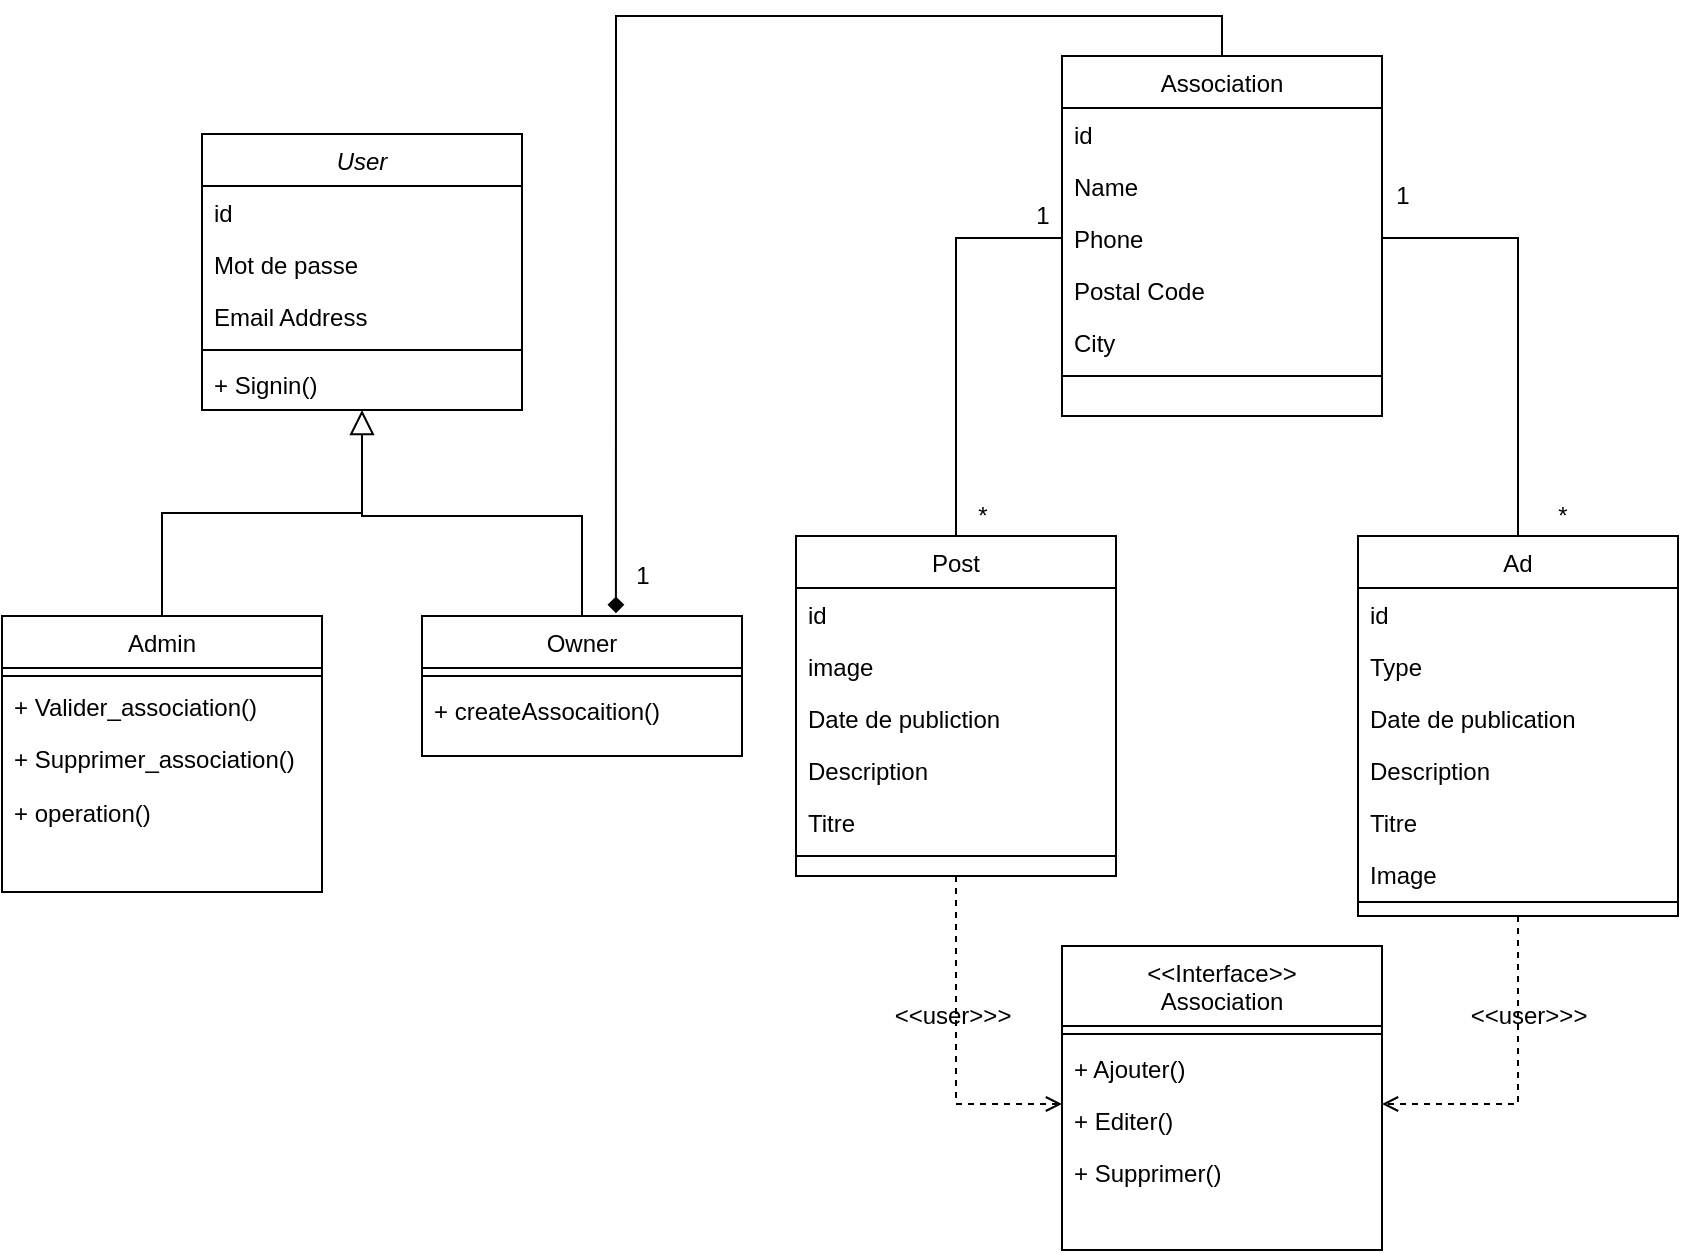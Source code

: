 <mxfile version="19.0.3" type="github">
  <diagram id="C5RBs43oDa-KdzZeNtuy" name="Page-1">
    <mxGraphModel dx="1043" dy="628" grid="1" gridSize="10" guides="1" tooltips="1" connect="1" arrows="1" fold="1" page="1" pageScale="1" pageWidth="827" pageHeight="1169" math="0" shadow="0">
      <root>
        <mxCell id="WIyWlLk6GJQsqaUBKTNV-0" />
        <mxCell id="WIyWlLk6GJQsqaUBKTNV-1" parent="WIyWlLk6GJQsqaUBKTNV-0" />
        <mxCell id="zkfFHV4jXpPFQw0GAbJ--6" value="Admin" style="swimlane;fontStyle=0;align=center;verticalAlign=top;childLayout=stackLayout;horizontal=1;startSize=26;horizontalStack=0;resizeParent=1;resizeLast=0;collapsible=1;marginBottom=0;rounded=0;shadow=0;strokeWidth=1;" parent="WIyWlLk6GJQsqaUBKTNV-1" vertex="1">
          <mxGeometry x="120" y="360" width="160" height="138" as="geometry">
            <mxRectangle x="130" y="380" width="160" height="26" as="alternateBounds" />
          </mxGeometry>
        </mxCell>
        <mxCell id="zkfFHV4jXpPFQw0GAbJ--9" value="" style="line;html=1;strokeWidth=1;align=left;verticalAlign=middle;spacingTop=-1;spacingLeft=3;spacingRight=3;rotatable=0;labelPosition=right;points=[];portConstraint=eastwest;" parent="zkfFHV4jXpPFQw0GAbJ--6" vertex="1">
          <mxGeometry y="26" width="160" height="8" as="geometry" />
        </mxCell>
        <mxCell id="KEjHeYTwMcfogDf16ijO-74" style="edgeStyle=orthogonalEdgeStyle;rounded=0;orthogonalLoop=1;jettySize=auto;html=1;startArrow=none;startFill=0;endArrow=none;endFill=0;" parent="WIyWlLk6GJQsqaUBKTNV-1" source="zkfFHV4jXpPFQw0GAbJ--13" edge="1">
          <mxGeometry relative="1" as="geometry">
            <mxPoint x="300" y="270" as="targetPoint" />
            <Array as="points">
              <mxPoint x="410" y="310" />
              <mxPoint x="300" y="310" />
            </Array>
          </mxGeometry>
        </mxCell>
        <mxCell id="zkfFHV4jXpPFQw0GAbJ--13" value="Owner" style="swimlane;fontStyle=0;align=center;verticalAlign=top;childLayout=stackLayout;horizontal=1;startSize=26;horizontalStack=0;resizeParent=1;resizeLast=0;collapsible=1;marginBottom=0;rounded=0;shadow=0;strokeWidth=1;" parent="WIyWlLk6GJQsqaUBKTNV-1" vertex="1">
          <mxGeometry x="330" y="360" width="160" height="70" as="geometry">
            <mxRectangle x="340" y="380" width="170" height="26" as="alternateBounds" />
          </mxGeometry>
        </mxCell>
        <mxCell id="zkfFHV4jXpPFQw0GAbJ--15" value="" style="line;html=1;strokeWidth=1;align=left;verticalAlign=middle;spacingTop=-1;spacingLeft=3;spacingRight=3;rotatable=0;labelPosition=right;points=[];portConstraint=eastwest;" parent="zkfFHV4jXpPFQw0GAbJ--13" vertex="1">
          <mxGeometry y="26" width="160" height="8" as="geometry" />
        </mxCell>
        <mxCell id="jeSu_R8D_eGqDgNZDt5c-6" value="+ createAssocaition()" style="text;align=left;verticalAlign=top;spacingLeft=4;spacingRight=4;overflow=hidden;rotatable=0;points=[[0,0.5],[1,0.5]];portConstraint=eastwest;" vertex="1" parent="zkfFHV4jXpPFQw0GAbJ--13">
          <mxGeometry y="34" width="160" height="26" as="geometry" />
        </mxCell>
        <mxCell id="KEjHeYTwMcfogDf16ijO-29" value="User" style="swimlane;fontStyle=2;align=center;verticalAlign=top;childLayout=stackLayout;horizontal=1;startSize=26;horizontalStack=0;resizeParent=1;resizeLast=0;collapsible=1;marginBottom=0;rounded=0;shadow=0;strokeWidth=1;" parent="WIyWlLk6GJQsqaUBKTNV-1" vertex="1">
          <mxGeometry x="220" y="119" width="160" height="138" as="geometry">
            <mxRectangle x="230" y="140" width="160" height="26" as="alternateBounds" />
          </mxGeometry>
        </mxCell>
        <mxCell id="KEjHeYTwMcfogDf16ijO-30" value="id" style="text;align=left;verticalAlign=top;spacingLeft=4;spacingRight=4;overflow=hidden;rotatable=0;points=[[0,0.5],[1,0.5]];portConstraint=eastwest;" parent="KEjHeYTwMcfogDf16ijO-29" vertex="1">
          <mxGeometry y="26" width="160" height="26" as="geometry" />
        </mxCell>
        <mxCell id="KEjHeYTwMcfogDf16ijO-31" value="Mot de passe" style="text;align=left;verticalAlign=top;spacingLeft=4;spacingRight=4;overflow=hidden;rotatable=0;points=[[0,0.5],[1,0.5]];portConstraint=eastwest;rounded=0;shadow=0;html=0;" parent="KEjHeYTwMcfogDf16ijO-29" vertex="1">
          <mxGeometry y="52" width="160" height="26" as="geometry" />
        </mxCell>
        <mxCell id="KEjHeYTwMcfogDf16ijO-32" value="Email Address" style="text;align=left;verticalAlign=top;spacingLeft=4;spacingRight=4;overflow=hidden;rotatable=0;points=[[0,0.5],[1,0.5]];portConstraint=eastwest;rounded=0;shadow=0;html=0;" parent="KEjHeYTwMcfogDf16ijO-29" vertex="1">
          <mxGeometry y="78" width="160" height="26" as="geometry" />
        </mxCell>
        <mxCell id="KEjHeYTwMcfogDf16ijO-33" value="" style="line;html=1;strokeWidth=1;align=left;verticalAlign=middle;spacingTop=-1;spacingLeft=3;spacingRight=3;rotatable=0;labelPosition=right;points=[];portConstraint=eastwest;" parent="KEjHeYTwMcfogDf16ijO-29" vertex="1">
          <mxGeometry y="104" width="160" height="8" as="geometry" />
        </mxCell>
        <mxCell id="KEjHeYTwMcfogDf16ijO-34" value="+ Signin()" style="text;align=left;verticalAlign=top;spacingLeft=4;spacingRight=4;overflow=hidden;rotatable=0;points=[[0,0.5],[1,0.5]];portConstraint=eastwest;" parent="KEjHeYTwMcfogDf16ijO-29" vertex="1">
          <mxGeometry y="112" width="160" height="26" as="geometry" />
        </mxCell>
        <mxCell id="KEjHeYTwMcfogDf16ijO-35" value="Admin" style="swimlane;fontStyle=0;align=center;verticalAlign=top;childLayout=stackLayout;horizontal=1;startSize=26;horizontalStack=0;resizeParent=1;resizeLast=0;collapsible=1;marginBottom=0;rounded=0;shadow=0;strokeWidth=1;" parent="WIyWlLk6GJQsqaUBKTNV-1" vertex="1">
          <mxGeometry x="120" y="360" width="160" height="138" as="geometry">
            <mxRectangle x="130" y="380" width="160" height="26" as="alternateBounds" />
          </mxGeometry>
        </mxCell>
        <mxCell id="KEjHeYTwMcfogDf16ijO-41" value="" style="endArrow=block;endSize=10;endFill=0;shadow=0;strokeWidth=1;rounded=0;edgeStyle=elbowEdgeStyle;elbow=vertical;" parent="WIyWlLk6GJQsqaUBKTNV-1" source="KEjHeYTwMcfogDf16ijO-35" target="KEjHeYTwMcfogDf16ijO-29" edge="1">
          <mxGeometry width="160" relative="1" as="geometry">
            <mxPoint x="200" y="203" as="sourcePoint" />
            <mxPoint x="200" y="203" as="targetPoint" />
          </mxGeometry>
        </mxCell>
        <mxCell id="KEjHeYTwMcfogDf16ijO-77" style="edgeStyle=orthogonalEdgeStyle;rounded=0;orthogonalLoop=1;jettySize=auto;html=1;entryX=0.606;entryY=-0.02;entryDx=0;entryDy=0;entryPerimeter=0;startArrow=none;startFill=0;endArrow=diamond;endFill=1;exitX=0.5;exitY=0;exitDx=0;exitDy=0;" parent="WIyWlLk6GJQsqaUBKTNV-1" source="KEjHeYTwMcfogDf16ijO-42" target="zkfFHV4jXpPFQw0GAbJ--13" edge="1">
          <mxGeometry relative="1" as="geometry" />
        </mxCell>
        <mxCell id="KEjHeYTwMcfogDf16ijO-42" value="Association" style="swimlane;fontStyle=0;align=center;verticalAlign=top;childLayout=stackLayout;horizontal=1;startSize=26;horizontalStack=0;resizeParent=1;resizeLast=0;collapsible=1;marginBottom=0;rounded=0;shadow=0;strokeWidth=1;" parent="WIyWlLk6GJQsqaUBKTNV-1" vertex="1">
          <mxGeometry x="650" y="80" width="160" height="180" as="geometry">
            <mxRectangle x="550" y="140" width="160" height="26" as="alternateBounds" />
          </mxGeometry>
        </mxCell>
        <mxCell id="KEjHeYTwMcfogDf16ijO-43" value="id" style="text;align=left;verticalAlign=top;spacingLeft=4;spacingRight=4;overflow=hidden;rotatable=0;points=[[0,0.5],[1,0.5]];portConstraint=eastwest;" parent="KEjHeYTwMcfogDf16ijO-42" vertex="1">
          <mxGeometry y="26" width="160" height="26" as="geometry" />
        </mxCell>
        <mxCell id="KEjHeYTwMcfogDf16ijO-44" value="Name" style="text;align=left;verticalAlign=top;spacingLeft=4;spacingRight=4;overflow=hidden;rotatable=0;points=[[0,0.5],[1,0.5]];portConstraint=eastwest;rounded=0;shadow=0;html=0;" parent="KEjHeYTwMcfogDf16ijO-42" vertex="1">
          <mxGeometry y="52" width="160" height="26" as="geometry" />
        </mxCell>
        <mxCell id="KEjHeYTwMcfogDf16ijO-45" value="Phone" style="text;align=left;verticalAlign=top;spacingLeft=4;spacingRight=4;overflow=hidden;rotatable=0;points=[[0,0.5],[1,0.5]];portConstraint=eastwest;rounded=0;shadow=0;html=0;" parent="KEjHeYTwMcfogDf16ijO-42" vertex="1">
          <mxGeometry y="78" width="160" height="26" as="geometry" />
        </mxCell>
        <mxCell id="KEjHeYTwMcfogDf16ijO-46" value="Postal Code" style="text;align=left;verticalAlign=top;spacingLeft=4;spacingRight=4;overflow=hidden;rotatable=0;points=[[0,0.5],[1,0.5]];portConstraint=eastwest;rounded=0;shadow=0;html=0;" parent="KEjHeYTwMcfogDf16ijO-42" vertex="1">
          <mxGeometry y="104" width="160" height="26" as="geometry" />
        </mxCell>
        <mxCell id="KEjHeYTwMcfogDf16ijO-47" value="City" style="text;align=left;verticalAlign=top;spacingLeft=4;spacingRight=4;overflow=hidden;rotatable=0;points=[[0,0.5],[1,0.5]];portConstraint=eastwest;rounded=0;shadow=0;html=0;" parent="KEjHeYTwMcfogDf16ijO-42" vertex="1">
          <mxGeometry y="130" width="160" height="26" as="geometry" />
        </mxCell>
        <mxCell id="KEjHeYTwMcfogDf16ijO-48" value="" style="line;html=1;strokeWidth=1;align=left;verticalAlign=middle;spacingTop=-1;spacingLeft=3;spacingRight=3;rotatable=0;labelPosition=right;points=[];portConstraint=eastwest;" parent="KEjHeYTwMcfogDf16ijO-42" vertex="1">
          <mxGeometry y="156" width="160" height="8" as="geometry" />
        </mxCell>
        <mxCell id="KEjHeYTwMcfogDf16ijO-51" value="1" style="text;html=1;align=center;verticalAlign=middle;resizable=0;points=[];autosize=1;strokeColor=none;fillColor=none;" parent="WIyWlLk6GJQsqaUBKTNV-1" vertex="1">
          <mxGeometry x="430" y="330" width="20" height="20" as="geometry" />
        </mxCell>
        <mxCell id="KEjHeYTwMcfogDf16ijO-52" style="edgeStyle=orthogonalEdgeStyle;rounded=0;orthogonalLoop=1;jettySize=auto;html=1;entryX=0;entryY=0.5;entryDx=0;entryDy=0;dashed=1;startArrow=none;startFill=0;endArrow=open;endFill=0;" parent="WIyWlLk6GJQsqaUBKTNV-1" source="KEjHeYTwMcfogDf16ijO-54" edge="1">
          <mxGeometry relative="1" as="geometry">
            <mxPoint x="650" y="604" as="targetPoint" />
            <Array as="points">
              <mxPoint x="597" y="604" />
            </Array>
          </mxGeometry>
        </mxCell>
        <mxCell id="KEjHeYTwMcfogDf16ijO-53" style="edgeStyle=orthogonalEdgeStyle;rounded=0;orthogonalLoop=1;jettySize=auto;html=1;entryX=0;entryY=0.5;entryDx=0;entryDy=0;startArrow=none;startFill=0;endArrow=none;endFill=0;" parent="WIyWlLk6GJQsqaUBKTNV-1" source="KEjHeYTwMcfogDf16ijO-54" target="KEjHeYTwMcfogDf16ijO-45" edge="1">
          <mxGeometry relative="1" as="geometry" />
        </mxCell>
        <mxCell id="KEjHeYTwMcfogDf16ijO-54" value="Post" style="swimlane;fontStyle=0;align=center;verticalAlign=top;childLayout=stackLayout;horizontal=1;startSize=26;horizontalStack=0;resizeParent=1;resizeLast=0;collapsible=1;marginBottom=0;rounded=0;shadow=0;strokeWidth=1;" parent="WIyWlLk6GJQsqaUBKTNV-1" vertex="1">
          <mxGeometry x="517" y="320" width="160" height="170" as="geometry">
            <mxRectangle x="130" y="380" width="160" height="26" as="alternateBounds" />
          </mxGeometry>
        </mxCell>
        <mxCell id="KEjHeYTwMcfogDf16ijO-55" value="id" style="text;align=left;verticalAlign=top;spacingLeft=4;spacingRight=4;overflow=hidden;rotatable=0;points=[[0,0.5],[1,0.5]];portConstraint=eastwest;" parent="KEjHeYTwMcfogDf16ijO-54" vertex="1">
          <mxGeometry y="26" width="160" height="26" as="geometry" />
        </mxCell>
        <mxCell id="KEjHeYTwMcfogDf16ijO-56" value="image" style="text;align=left;verticalAlign=top;spacingLeft=4;spacingRight=4;overflow=hidden;rotatable=0;points=[[0,0.5],[1,0.5]];portConstraint=eastwest;rounded=0;shadow=0;html=0;" parent="KEjHeYTwMcfogDf16ijO-54" vertex="1">
          <mxGeometry y="52" width="160" height="26" as="geometry" />
        </mxCell>
        <mxCell id="KEjHeYTwMcfogDf16ijO-85" value="Date de publiction" style="text;align=left;verticalAlign=top;spacingLeft=4;spacingRight=4;overflow=hidden;rotatable=0;points=[[0,0.5],[1,0.5]];portConstraint=eastwest;rounded=0;shadow=0;html=0;" parent="KEjHeYTwMcfogDf16ijO-54" vertex="1">
          <mxGeometry y="78" width="160" height="26" as="geometry" />
        </mxCell>
        <mxCell id="KEjHeYTwMcfogDf16ijO-86" value="Description" style="text;align=left;verticalAlign=top;spacingLeft=4;spacingRight=4;overflow=hidden;rotatable=0;points=[[0,0.5],[1,0.5]];portConstraint=eastwest;rounded=0;shadow=0;html=0;" parent="KEjHeYTwMcfogDf16ijO-54" vertex="1">
          <mxGeometry y="104" width="160" height="26" as="geometry" />
        </mxCell>
        <mxCell id="KEjHeYTwMcfogDf16ijO-87" value="Titre" style="text;align=left;verticalAlign=top;spacingLeft=4;spacingRight=4;overflow=hidden;rotatable=0;points=[[0,0.5],[1,0.5]];portConstraint=eastwest;rounded=0;shadow=0;html=0;" parent="KEjHeYTwMcfogDf16ijO-54" vertex="1">
          <mxGeometry y="130" width="160" height="26" as="geometry" />
        </mxCell>
        <mxCell id="KEjHeYTwMcfogDf16ijO-57" value="" style="line;html=1;strokeWidth=1;align=left;verticalAlign=middle;spacingTop=-1;spacingLeft=3;spacingRight=3;rotatable=0;labelPosition=right;points=[];portConstraint=eastwest;" parent="KEjHeYTwMcfogDf16ijO-54" vertex="1">
          <mxGeometry y="156" width="160" height="8" as="geometry" />
        </mxCell>
        <mxCell id="KEjHeYTwMcfogDf16ijO-60" style="edgeStyle=orthogonalEdgeStyle;rounded=0;orthogonalLoop=1;jettySize=auto;html=1;entryX=1;entryY=0.5;entryDx=0;entryDy=0;dashed=1;startArrow=none;startFill=0;endArrow=open;endFill=0;" parent="WIyWlLk6GJQsqaUBKTNV-1" source="KEjHeYTwMcfogDf16ijO-62" edge="1">
          <mxGeometry relative="1" as="geometry">
            <mxPoint x="810" y="604" as="targetPoint" />
            <Array as="points">
              <mxPoint x="878" y="604" />
            </Array>
          </mxGeometry>
        </mxCell>
        <mxCell id="KEjHeYTwMcfogDf16ijO-61" style="edgeStyle=orthogonalEdgeStyle;rounded=0;orthogonalLoop=1;jettySize=auto;html=1;entryX=1;entryY=0.5;entryDx=0;entryDy=0;startArrow=none;startFill=0;endArrow=none;endFill=0;" parent="WIyWlLk6GJQsqaUBKTNV-1" source="KEjHeYTwMcfogDf16ijO-62" target="KEjHeYTwMcfogDf16ijO-45" edge="1">
          <mxGeometry relative="1" as="geometry" />
        </mxCell>
        <mxCell id="KEjHeYTwMcfogDf16ijO-62" value="Ad" style="swimlane;fontStyle=0;align=center;verticalAlign=top;childLayout=stackLayout;horizontal=1;startSize=26;horizontalStack=0;resizeParent=1;resizeLast=0;collapsible=1;marginBottom=0;rounded=0;shadow=0;strokeWidth=1;" parent="WIyWlLk6GJQsqaUBKTNV-1" vertex="1">
          <mxGeometry x="798" y="320" width="160" height="190" as="geometry">
            <mxRectangle x="130" y="380" width="160" height="26" as="alternateBounds" />
          </mxGeometry>
        </mxCell>
        <mxCell id="KEjHeYTwMcfogDf16ijO-63" value="id" style="text;align=left;verticalAlign=top;spacingLeft=4;spacingRight=4;overflow=hidden;rotatable=0;points=[[0,0.5],[1,0.5]];portConstraint=eastwest;" parent="KEjHeYTwMcfogDf16ijO-62" vertex="1">
          <mxGeometry y="26" width="160" height="26" as="geometry" />
        </mxCell>
        <mxCell id="KEjHeYTwMcfogDf16ijO-64" value="Type" style="text;align=left;verticalAlign=top;spacingLeft=4;spacingRight=4;overflow=hidden;rotatable=0;points=[[0,0.5],[1,0.5]];portConstraint=eastwest;rounded=0;shadow=0;html=0;" parent="KEjHeYTwMcfogDf16ijO-62" vertex="1">
          <mxGeometry y="52" width="160" height="26" as="geometry" />
        </mxCell>
        <mxCell id="KEjHeYTwMcfogDf16ijO-88" value="Date de publication" style="text;align=left;verticalAlign=top;spacingLeft=4;spacingRight=4;overflow=hidden;rotatable=0;points=[[0,0.5],[1,0.5]];portConstraint=eastwest;rounded=0;shadow=0;html=0;" parent="KEjHeYTwMcfogDf16ijO-62" vertex="1">
          <mxGeometry y="78" width="160" height="26" as="geometry" />
        </mxCell>
        <mxCell id="KEjHeYTwMcfogDf16ijO-89" value="Description" style="text;align=left;verticalAlign=top;spacingLeft=4;spacingRight=4;overflow=hidden;rotatable=0;points=[[0,0.5],[1,0.5]];portConstraint=eastwest;rounded=0;shadow=0;html=0;" parent="KEjHeYTwMcfogDf16ijO-62" vertex="1">
          <mxGeometry y="104" width="160" height="26" as="geometry" />
        </mxCell>
        <mxCell id="KEjHeYTwMcfogDf16ijO-90" value="Titre" style="text;align=left;verticalAlign=top;spacingLeft=4;spacingRight=4;overflow=hidden;rotatable=0;points=[[0,0.5],[1,0.5]];portConstraint=eastwest;rounded=0;shadow=0;html=0;" parent="KEjHeYTwMcfogDf16ijO-62" vertex="1">
          <mxGeometry y="130" width="160" height="26" as="geometry" />
        </mxCell>
        <mxCell id="KEjHeYTwMcfogDf16ijO-91" value="Image" style="text;align=left;verticalAlign=top;spacingLeft=4;spacingRight=4;overflow=hidden;rotatable=0;points=[[0,0.5],[1,0.5]];portConstraint=eastwest;rounded=0;shadow=0;html=0;" parent="KEjHeYTwMcfogDf16ijO-62" vertex="1">
          <mxGeometry y="156" width="160" height="26" as="geometry" />
        </mxCell>
        <mxCell id="KEjHeYTwMcfogDf16ijO-65" value="" style="line;html=1;strokeWidth=1;align=left;verticalAlign=middle;spacingTop=-1;spacingLeft=3;spacingRight=3;rotatable=0;labelPosition=right;points=[];portConstraint=eastwest;" parent="KEjHeYTwMcfogDf16ijO-62" vertex="1">
          <mxGeometry y="182" width="160" height="2" as="geometry" />
        </mxCell>
        <mxCell id="KEjHeYTwMcfogDf16ijO-68" value="&lt;&lt;Interface&gt;&gt;&#xa;Association" style="swimlane;fontStyle=0;align=center;verticalAlign=top;childLayout=stackLayout;horizontal=1;startSize=40;horizontalStack=0;resizeParent=1;resizeLast=0;collapsible=1;marginBottom=0;rounded=0;shadow=0;strokeWidth=1;" parent="WIyWlLk6GJQsqaUBKTNV-1" vertex="1">
          <mxGeometry x="650" y="525" width="160" height="152" as="geometry">
            <mxRectangle x="130" y="380" width="160" height="26" as="alternateBounds" />
          </mxGeometry>
        </mxCell>
        <mxCell id="KEjHeYTwMcfogDf16ijO-71" value="" style="line;html=1;strokeWidth=1;align=left;verticalAlign=middle;spacingTop=-1;spacingLeft=3;spacingRight=3;rotatable=0;labelPosition=right;points=[];portConstraint=eastwest;" parent="KEjHeYTwMcfogDf16ijO-68" vertex="1">
          <mxGeometry y="40" width="160" height="8" as="geometry" />
        </mxCell>
        <mxCell id="KEjHeYTwMcfogDf16ijO-72" value="+ Ajouter()" style="text;align=left;verticalAlign=top;spacingLeft=4;spacingRight=4;overflow=hidden;rotatable=0;points=[[0,0.5],[1,0.5]];portConstraint=eastwest;fontStyle=0" parent="KEjHeYTwMcfogDf16ijO-68" vertex="1">
          <mxGeometry y="48" width="160" height="26" as="geometry" />
        </mxCell>
        <mxCell id="KEjHeYTwMcfogDf16ijO-73" value="+ Editer()" style="text;align=left;verticalAlign=top;spacingLeft=4;spacingRight=4;overflow=hidden;rotatable=0;points=[[0,0.5],[1,0.5]];portConstraint=eastwest;" parent="KEjHeYTwMcfogDf16ijO-68" vertex="1">
          <mxGeometry y="74" width="160" height="26" as="geometry" />
        </mxCell>
        <mxCell id="KEjHeYTwMcfogDf16ijO-92" value="+ Supprimer()" style="text;align=left;verticalAlign=top;spacingLeft=4;spacingRight=4;overflow=hidden;rotatable=0;points=[[0,0.5],[1,0.5]];portConstraint=eastwest;" parent="KEjHeYTwMcfogDf16ijO-68" vertex="1">
          <mxGeometry y="100" width="160" height="26" as="geometry" />
        </mxCell>
        <mxCell id="KEjHeYTwMcfogDf16ijO-78" value="1" style="text;html=1;align=center;verticalAlign=middle;resizable=0;points=[];autosize=1;strokeColor=none;fillColor=none;" parent="WIyWlLk6GJQsqaUBKTNV-1" vertex="1">
          <mxGeometry x="630" y="150" width="20" height="20" as="geometry" />
        </mxCell>
        <mxCell id="KEjHeYTwMcfogDf16ijO-79" value="*" style="text;html=1;align=center;verticalAlign=middle;resizable=0;points=[];autosize=1;strokeColor=none;fillColor=none;" parent="WIyWlLk6GJQsqaUBKTNV-1" vertex="1">
          <mxGeometry x="600" y="300" width="20" height="20" as="geometry" />
        </mxCell>
        <mxCell id="KEjHeYTwMcfogDf16ijO-80" value="*" style="text;html=1;align=center;verticalAlign=middle;resizable=0;points=[];autosize=1;strokeColor=none;fillColor=none;" parent="WIyWlLk6GJQsqaUBKTNV-1" vertex="1">
          <mxGeometry x="890" y="300" width="20" height="20" as="geometry" />
        </mxCell>
        <mxCell id="KEjHeYTwMcfogDf16ijO-81" value="1" style="text;html=1;align=center;verticalAlign=middle;resizable=0;points=[];autosize=1;strokeColor=none;fillColor=none;" parent="WIyWlLk6GJQsqaUBKTNV-1" vertex="1">
          <mxGeometry x="810" y="140" width="20" height="20" as="geometry" />
        </mxCell>
        <mxCell id="KEjHeYTwMcfogDf16ijO-82" value="+ Valider_association()" style="text;align=left;verticalAlign=top;spacingLeft=4;spacingRight=4;overflow=hidden;rotatable=0;points=[[0,0.5],[1,0.5]];portConstraint=eastwest;" parent="WIyWlLk6GJQsqaUBKTNV-1" vertex="1">
          <mxGeometry x="120" y="392" width="160" height="26" as="geometry" />
        </mxCell>
        <mxCell id="KEjHeYTwMcfogDf16ijO-83" value="+ Supprimer_association()" style="text;align=left;verticalAlign=top;spacingLeft=4;spacingRight=4;overflow=hidden;rotatable=0;points=[[0,0.5],[1,0.5]];portConstraint=eastwest;" parent="WIyWlLk6GJQsqaUBKTNV-1" vertex="1">
          <mxGeometry x="120" y="418" width="160" height="26" as="geometry" />
        </mxCell>
        <mxCell id="KEjHeYTwMcfogDf16ijO-84" value="+ operation()" style="text;align=left;verticalAlign=top;spacingLeft=4;spacingRight=4;overflow=hidden;rotatable=0;points=[[0,0.5],[1,0.5]];portConstraint=eastwest;" parent="WIyWlLk6GJQsqaUBKTNV-1" vertex="1">
          <mxGeometry x="120" y="445" width="160" height="26" as="geometry" />
        </mxCell>
        <mxCell id="jeSu_R8D_eGqDgNZDt5c-1" value="&amp;lt;&amp;lt;user&amp;gt;&amp;gt;&amp;gt;" style="text;html=1;align=center;verticalAlign=middle;resizable=0;points=[];autosize=1;strokeColor=none;fillColor=none;" vertex="1" parent="WIyWlLk6GJQsqaUBKTNV-1">
          <mxGeometry x="848" y="550" width="70" height="20" as="geometry" />
        </mxCell>
        <mxCell id="jeSu_R8D_eGqDgNZDt5c-2" value="&amp;lt;&amp;lt;user&amp;gt;&amp;gt;&amp;gt;" style="text;html=1;align=center;verticalAlign=middle;resizable=0;points=[];autosize=1;strokeColor=none;fillColor=none;" vertex="1" parent="WIyWlLk6GJQsqaUBKTNV-1">
          <mxGeometry x="560" y="550" width="70" height="20" as="geometry" />
        </mxCell>
      </root>
    </mxGraphModel>
  </diagram>
</mxfile>
